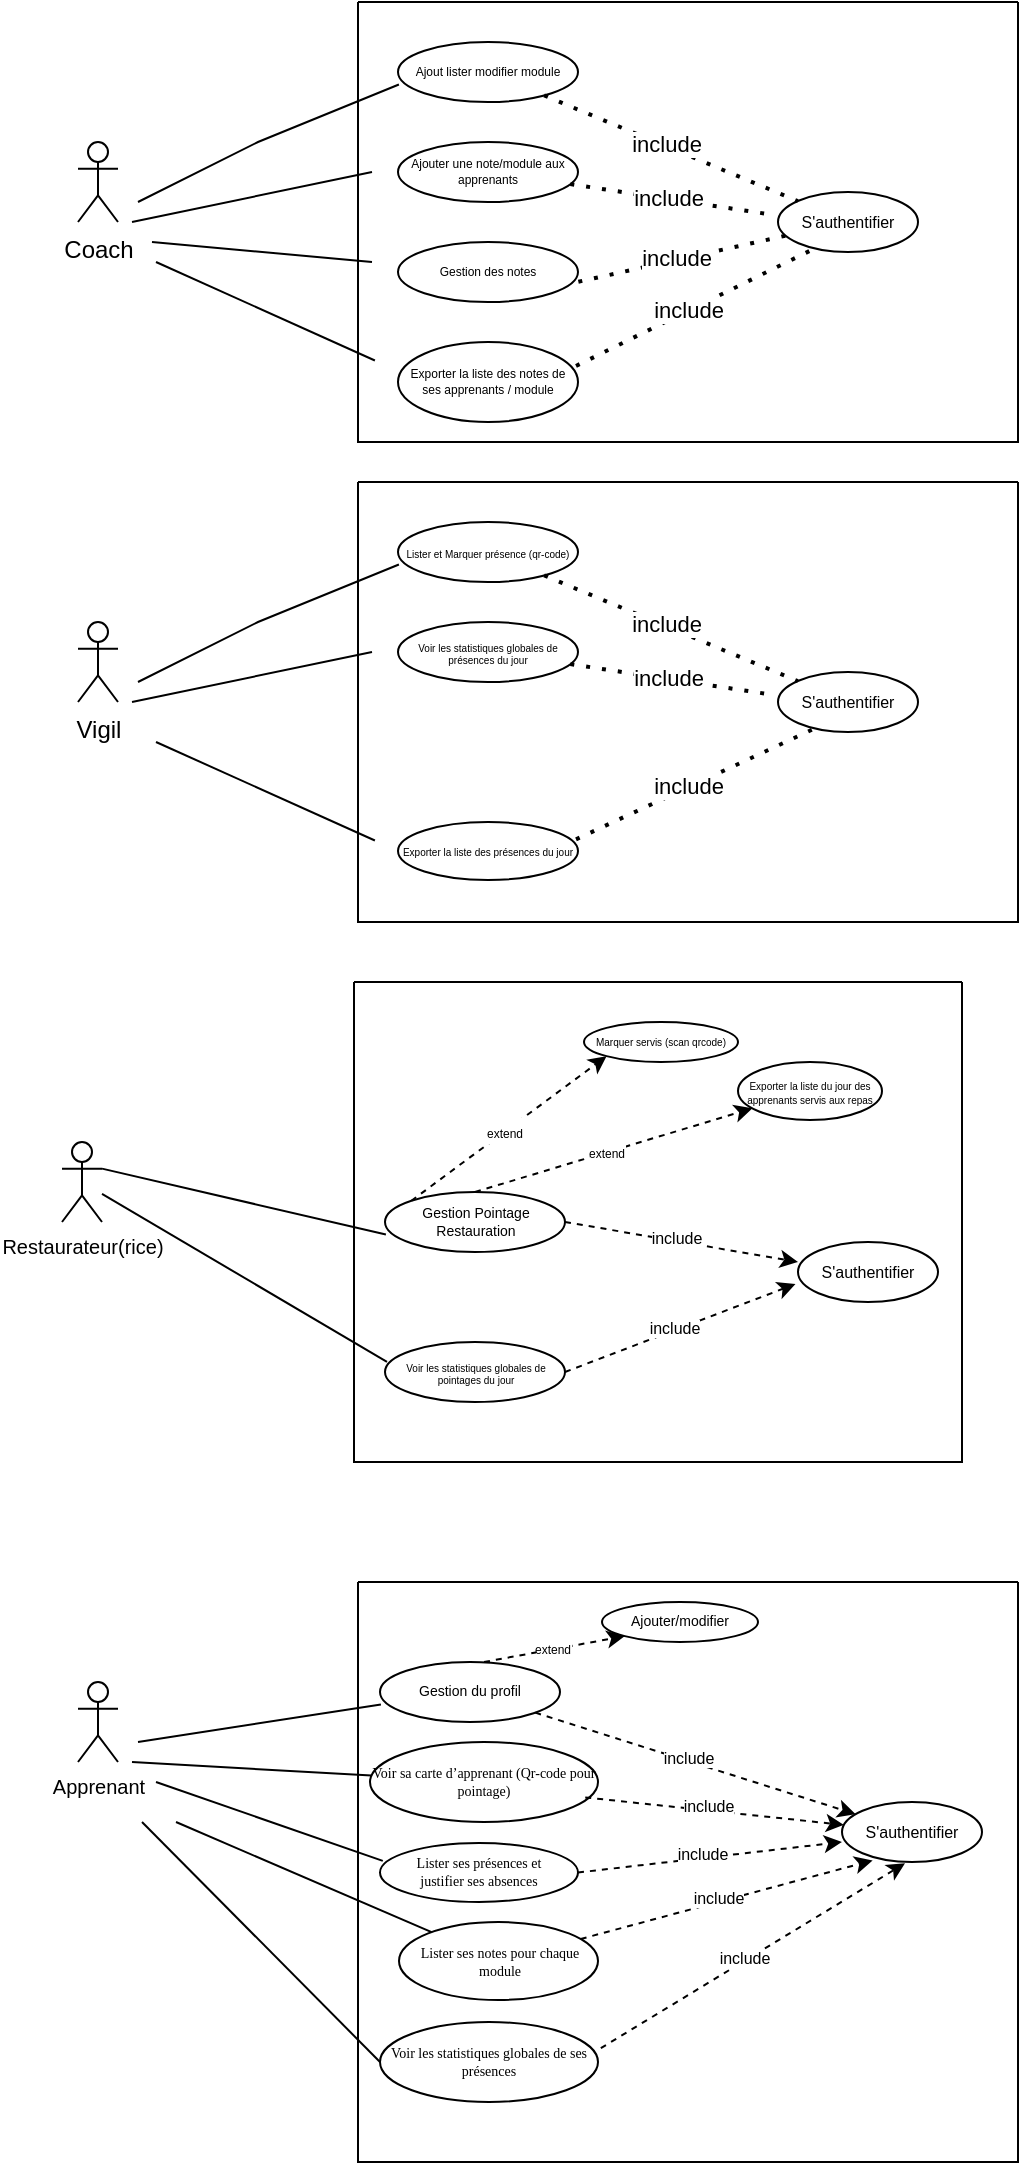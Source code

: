 <mxfile version="26.2.12">
  <diagram name="Page-1" id="cTpus7Wuwab5PH7f_lxD">
    <mxGraphModel dx="960" dy="521" grid="1" gridSize="10" guides="1" tooltips="1" connect="1" arrows="1" fold="1" page="1" pageScale="1" pageWidth="827" pageHeight="1169" math="0" shadow="0">
      <root>
        <mxCell id="0" />
        <mxCell id="1" parent="0" />
        <mxCell id="2DP7c2VmXSA7MMOB2HrA-1" value="Coach" style="shape=umlActor;verticalLabelPosition=bottom;verticalAlign=top;html=1;outlineConnect=0;" vertex="1" parent="1">
          <mxGeometry x="178" y="90" width="20" height="40" as="geometry" />
        </mxCell>
        <mxCell id="2DP7c2VmXSA7MMOB2HrA-4" value="" style="swimlane;startSize=0;" vertex="1" parent="1">
          <mxGeometry x="318" y="20" width="330" height="220" as="geometry" />
        </mxCell>
        <mxCell id="2DP7c2VmXSA7MMOB2HrA-5" value="Ajout lister modifier module" style="ellipse;whiteSpace=wrap;html=1;fontSize=6;" vertex="1" parent="2DP7c2VmXSA7MMOB2HrA-4">
          <mxGeometry x="20" y="20" width="90" height="30" as="geometry" />
        </mxCell>
        <mxCell id="2DP7c2VmXSA7MMOB2HrA-6" value="Ajouter une note/module aux apprenants" style="ellipse;whiteSpace=wrap;html=1;fontSize=6;" vertex="1" parent="2DP7c2VmXSA7MMOB2HrA-4">
          <mxGeometry x="20" y="70" width="90" height="30" as="geometry" />
        </mxCell>
        <mxCell id="2DP7c2VmXSA7MMOB2HrA-7" value="Gestion des notes" style="ellipse;whiteSpace=wrap;html=1;fontSize=6;" vertex="1" parent="2DP7c2VmXSA7MMOB2HrA-4">
          <mxGeometry x="20" y="120" width="90" height="30" as="geometry" />
        </mxCell>
        <mxCell id="2DP7c2VmXSA7MMOB2HrA-8" value="&lt;span style=&quot;line-height: 115%;&quot;&gt;Exporter la liste des notes de ses apprenants / module&lt;/span&gt;" style="ellipse;whiteSpace=wrap;html=1;fontSize=6;" vertex="1" parent="2DP7c2VmXSA7MMOB2HrA-4">
          <mxGeometry x="20" y="170" width="90" height="40" as="geometry" />
        </mxCell>
        <mxCell id="2DP7c2VmXSA7MMOB2HrA-13" value="S&#39;authentifier" style="ellipse;whiteSpace=wrap;html=1;fontSize=8;" vertex="1" parent="2DP7c2VmXSA7MMOB2HrA-4">
          <mxGeometry x="210" y="95" width="70" height="30" as="geometry" />
        </mxCell>
        <mxCell id="2DP7c2VmXSA7MMOB2HrA-14" value="" style="endArrow=none;dashed=1;html=1;dashPattern=1 3;strokeWidth=2;rounded=0;fontSize=6;" edge="1" parent="2DP7c2VmXSA7MMOB2HrA-4" source="2DP7c2VmXSA7MMOB2HrA-5" target="2DP7c2VmXSA7MMOB2HrA-13">
          <mxGeometry width="50" height="50" relative="1" as="geometry">
            <mxPoint x="130" y="150" as="sourcePoint" />
            <mxPoint x="180" y="100" as="targetPoint" />
          </mxGeometry>
        </mxCell>
        <mxCell id="2DP7c2VmXSA7MMOB2HrA-17" value="include" style="edgeLabel;html=1;align=center;verticalAlign=middle;resizable=0;points=[];" vertex="1" connectable="0" parent="2DP7c2VmXSA7MMOB2HrA-14">
          <mxGeometry x="-0.056" y="1" relative="1" as="geometry">
            <mxPoint as="offset" />
          </mxGeometry>
        </mxCell>
        <mxCell id="2DP7c2VmXSA7MMOB2HrA-18" value="" style="endArrow=none;dashed=1;html=1;dashPattern=1 3;strokeWidth=2;rounded=0;entryX=-0.029;entryY=0.383;entryDx=0;entryDy=0;entryPerimeter=0;fontSize=6;" edge="1" parent="2DP7c2VmXSA7MMOB2HrA-4" source="2DP7c2VmXSA7MMOB2HrA-6" target="2DP7c2VmXSA7MMOB2HrA-13">
          <mxGeometry width="50" height="50" relative="1" as="geometry">
            <mxPoint x="98" y="58" as="sourcePoint" />
            <mxPoint x="190" y="110" as="targetPoint" />
          </mxGeometry>
        </mxCell>
        <mxCell id="2DP7c2VmXSA7MMOB2HrA-19" value="include" style="edgeLabel;html=1;align=center;verticalAlign=middle;resizable=0;points=[];" vertex="1" connectable="0" parent="2DP7c2VmXSA7MMOB2HrA-18">
          <mxGeometry x="-0.056" y="1" relative="1" as="geometry">
            <mxPoint as="offset" />
          </mxGeometry>
        </mxCell>
        <mxCell id="2DP7c2VmXSA7MMOB2HrA-20" value="" style="endArrow=none;dashed=1;html=1;dashPattern=1 3;strokeWidth=2;rounded=0;exitX=1.002;exitY=0.663;exitDx=0;exitDy=0;exitPerimeter=0;fontSize=6;" edge="1" parent="2DP7c2VmXSA7MMOB2HrA-4" source="2DP7c2VmXSA7MMOB2HrA-7" target="2DP7c2VmXSA7MMOB2HrA-13">
          <mxGeometry width="50" height="50" relative="1" as="geometry">
            <mxPoint x="114" y="103" as="sourcePoint" />
            <mxPoint x="200" y="120" as="targetPoint" />
          </mxGeometry>
        </mxCell>
        <mxCell id="2DP7c2VmXSA7MMOB2HrA-21" value="include" style="edgeLabel;html=1;align=center;verticalAlign=middle;resizable=0;points=[];" vertex="1" connectable="0" parent="2DP7c2VmXSA7MMOB2HrA-20">
          <mxGeometry x="-0.056" y="1" relative="1" as="geometry">
            <mxPoint as="offset" />
          </mxGeometry>
        </mxCell>
        <mxCell id="2DP7c2VmXSA7MMOB2HrA-22" value="" style="endArrow=none;dashed=1;html=1;dashPattern=1 3;strokeWidth=2;rounded=0;exitX=0.989;exitY=0.299;exitDx=0;exitDy=0;exitPerimeter=0;entryX=0.253;entryY=0.951;entryDx=0;entryDy=0;entryPerimeter=0;fontSize=6;" edge="1" parent="2DP7c2VmXSA7MMOB2HrA-4" source="2DP7c2VmXSA7MMOB2HrA-8" target="2DP7c2VmXSA7MMOB2HrA-13">
          <mxGeometry width="50" height="50" relative="1" as="geometry">
            <mxPoint x="110" y="140" as="sourcePoint" />
            <mxPoint x="210" y="130" as="targetPoint" />
          </mxGeometry>
        </mxCell>
        <mxCell id="2DP7c2VmXSA7MMOB2HrA-23" value="include" style="edgeLabel;html=1;align=center;verticalAlign=middle;resizable=0;points=[];" vertex="1" connectable="0" parent="2DP7c2VmXSA7MMOB2HrA-22">
          <mxGeometry x="-0.056" y="1" relative="1" as="geometry">
            <mxPoint as="offset" />
          </mxGeometry>
        </mxCell>
        <mxCell id="2DP7c2VmXSA7MMOB2HrA-9" value="" style="endArrow=none;html=1;rounded=0;entryX=0.005;entryY=0.709;entryDx=0;entryDy=0;entryPerimeter=0;" edge="1" parent="1" target="2DP7c2VmXSA7MMOB2HrA-5">
          <mxGeometry width="50" height="50" relative="1" as="geometry">
            <mxPoint x="208" y="120" as="sourcePoint" />
            <mxPoint x="298" y="150" as="targetPoint" />
            <Array as="points">
              <mxPoint x="268" y="90" />
            </Array>
          </mxGeometry>
        </mxCell>
        <mxCell id="2DP7c2VmXSA7MMOB2HrA-10" value="" style="endArrow=none;html=1;rounded=0;entryX=0;entryY=0.5;entryDx=0;entryDy=0;" edge="1" parent="1">
          <mxGeometry width="50" height="50" relative="1" as="geometry">
            <mxPoint x="205" y="130" as="sourcePoint" />
            <mxPoint x="325" y="105" as="targetPoint" />
            <Array as="points" />
          </mxGeometry>
        </mxCell>
        <mxCell id="2DP7c2VmXSA7MMOB2HrA-11" value="" style="endArrow=none;html=1;rounded=0;entryX=0;entryY=0.333;entryDx=0;entryDy=0;entryPerimeter=0;" edge="1" parent="1">
          <mxGeometry width="50" height="50" relative="1" as="geometry">
            <mxPoint x="215" y="140" as="sourcePoint" />
            <mxPoint x="325" y="149.99" as="targetPoint" />
            <Array as="points" />
          </mxGeometry>
        </mxCell>
        <mxCell id="2DP7c2VmXSA7MMOB2HrA-12" value="" style="endArrow=none;html=1;rounded=0;entryX=0.105;entryY=0.231;entryDx=0;entryDy=0;entryPerimeter=0;" edge="1" parent="1">
          <mxGeometry width="50" height="50" relative="1" as="geometry">
            <mxPoint x="217" y="150" as="sourcePoint" />
            <mxPoint x="326.45" y="199.24" as="targetPoint" />
            <Array as="points" />
          </mxGeometry>
        </mxCell>
        <mxCell id="2DP7c2VmXSA7MMOB2HrA-45" value="Vigil" style="shape=umlActor;verticalLabelPosition=bottom;verticalAlign=top;html=1;outlineConnect=0;" vertex="1" parent="1">
          <mxGeometry x="178" y="330" width="20" height="40" as="geometry" />
        </mxCell>
        <mxCell id="2DP7c2VmXSA7MMOB2HrA-46" value="" style="swimlane;startSize=0;" vertex="1" parent="1">
          <mxGeometry x="318" y="260" width="330" height="220" as="geometry" />
        </mxCell>
        <mxCell id="2DP7c2VmXSA7MMOB2HrA-47" value="Lister et Marquer présence (qr-code)" style="ellipse;whiteSpace=wrap;html=1;fontSize=5;" vertex="1" parent="2DP7c2VmXSA7MMOB2HrA-46">
          <mxGeometry x="20" y="20" width="90" height="30" as="geometry" />
        </mxCell>
        <mxCell id="2DP7c2VmXSA7MMOB2HrA-48" value="Voir les statistiques globales de présences du jour" style="ellipse;whiteSpace=wrap;html=1;fontSize=5;" vertex="1" parent="2DP7c2VmXSA7MMOB2HrA-46">
          <mxGeometry x="20" y="70" width="90" height="30" as="geometry" />
        </mxCell>
        <mxCell id="2DP7c2VmXSA7MMOB2HrA-50" value="&lt;span style=&quot;line-height: 115%;&quot;&gt;Exporter la liste des présences du jour&lt;/span&gt;" style="ellipse;whiteSpace=wrap;html=1;fontSize=5;" vertex="1" parent="2DP7c2VmXSA7MMOB2HrA-46">
          <mxGeometry x="20" y="170" width="90" height="29" as="geometry" />
        </mxCell>
        <mxCell id="2DP7c2VmXSA7MMOB2HrA-51" value="S&#39;authentifier" style="ellipse;whiteSpace=wrap;html=1;fontSize=8;" vertex="1" parent="2DP7c2VmXSA7MMOB2HrA-46">
          <mxGeometry x="210" y="95" width="70" height="30" as="geometry" />
        </mxCell>
        <mxCell id="2DP7c2VmXSA7MMOB2HrA-52" value="" style="endArrow=none;dashed=1;html=1;dashPattern=1 3;strokeWidth=2;rounded=0;fontSize=6;" edge="1" parent="2DP7c2VmXSA7MMOB2HrA-46" source="2DP7c2VmXSA7MMOB2HrA-47" target="2DP7c2VmXSA7MMOB2HrA-51">
          <mxGeometry width="50" height="50" relative="1" as="geometry">
            <mxPoint x="130" y="150" as="sourcePoint" />
            <mxPoint x="180" y="100" as="targetPoint" />
          </mxGeometry>
        </mxCell>
        <mxCell id="2DP7c2VmXSA7MMOB2HrA-53" value="include" style="edgeLabel;html=1;align=center;verticalAlign=middle;resizable=0;points=[];" vertex="1" connectable="0" parent="2DP7c2VmXSA7MMOB2HrA-52">
          <mxGeometry x="-0.056" y="1" relative="1" as="geometry">
            <mxPoint as="offset" />
          </mxGeometry>
        </mxCell>
        <mxCell id="2DP7c2VmXSA7MMOB2HrA-54" value="" style="endArrow=none;dashed=1;html=1;dashPattern=1 3;strokeWidth=2;rounded=0;entryX=-0.029;entryY=0.383;entryDx=0;entryDy=0;entryPerimeter=0;fontSize=6;" edge="1" parent="2DP7c2VmXSA7MMOB2HrA-46" source="2DP7c2VmXSA7MMOB2HrA-48" target="2DP7c2VmXSA7MMOB2HrA-51">
          <mxGeometry width="50" height="50" relative="1" as="geometry">
            <mxPoint x="98" y="58" as="sourcePoint" />
            <mxPoint x="190" y="110" as="targetPoint" />
          </mxGeometry>
        </mxCell>
        <mxCell id="2DP7c2VmXSA7MMOB2HrA-55" value="include" style="edgeLabel;html=1;align=center;verticalAlign=middle;resizable=0;points=[];" vertex="1" connectable="0" parent="2DP7c2VmXSA7MMOB2HrA-54">
          <mxGeometry x="-0.056" y="1" relative="1" as="geometry">
            <mxPoint as="offset" />
          </mxGeometry>
        </mxCell>
        <mxCell id="2DP7c2VmXSA7MMOB2HrA-58" value="" style="endArrow=none;dashed=1;html=1;dashPattern=1 3;strokeWidth=2;rounded=0;exitX=0.989;exitY=0.299;exitDx=0;exitDy=0;exitPerimeter=0;entryX=0.253;entryY=0.951;entryDx=0;entryDy=0;entryPerimeter=0;fontSize=6;" edge="1" parent="2DP7c2VmXSA7MMOB2HrA-46" source="2DP7c2VmXSA7MMOB2HrA-50" target="2DP7c2VmXSA7MMOB2HrA-51">
          <mxGeometry width="50" height="50" relative="1" as="geometry">
            <mxPoint x="110" y="140" as="sourcePoint" />
            <mxPoint x="210" y="130" as="targetPoint" />
          </mxGeometry>
        </mxCell>
        <mxCell id="2DP7c2VmXSA7MMOB2HrA-59" value="include" style="edgeLabel;html=1;align=center;verticalAlign=middle;resizable=0;points=[];" vertex="1" connectable="0" parent="2DP7c2VmXSA7MMOB2HrA-58">
          <mxGeometry x="-0.056" y="1" relative="1" as="geometry">
            <mxPoint as="offset" />
          </mxGeometry>
        </mxCell>
        <mxCell id="2DP7c2VmXSA7MMOB2HrA-60" value="" style="endArrow=none;html=1;rounded=0;entryX=0.005;entryY=0.709;entryDx=0;entryDy=0;entryPerimeter=0;" edge="1" target="2DP7c2VmXSA7MMOB2HrA-47" parent="1">
          <mxGeometry width="50" height="50" relative="1" as="geometry">
            <mxPoint x="208" y="360" as="sourcePoint" />
            <mxPoint x="298" y="390" as="targetPoint" />
            <Array as="points">
              <mxPoint x="268" y="330" />
            </Array>
          </mxGeometry>
        </mxCell>
        <mxCell id="2DP7c2VmXSA7MMOB2HrA-61" value="" style="endArrow=none;html=1;rounded=0;entryX=0;entryY=0.5;entryDx=0;entryDy=0;" edge="1" parent="1">
          <mxGeometry width="50" height="50" relative="1" as="geometry">
            <mxPoint x="205" y="370" as="sourcePoint" />
            <mxPoint x="325" y="345" as="targetPoint" />
            <Array as="points" />
          </mxGeometry>
        </mxCell>
        <mxCell id="2DP7c2VmXSA7MMOB2HrA-63" value="" style="endArrow=none;html=1;rounded=0;entryX=0.105;entryY=0.231;entryDx=0;entryDy=0;entryPerimeter=0;" edge="1" parent="1">
          <mxGeometry width="50" height="50" relative="1" as="geometry">
            <mxPoint x="217" y="390" as="sourcePoint" />
            <mxPoint x="326.45" y="439.24" as="targetPoint" />
            <Array as="points" />
          </mxGeometry>
        </mxCell>
        <mxCell id="2DP7c2VmXSA7MMOB2HrA-64" value="Restaurateur(rice)" style="shape=umlActor;verticalLabelPosition=bottom;verticalAlign=top;html=1;outlineConnect=0;fontSize=10;" vertex="1" parent="1">
          <mxGeometry x="170" y="590" width="20" height="40" as="geometry" />
        </mxCell>
        <mxCell id="2DP7c2VmXSA7MMOB2HrA-65" value="" style="swimlane;startSize=0;" vertex="1" parent="1">
          <mxGeometry x="316" y="510" width="304" height="240" as="geometry" />
        </mxCell>
        <mxCell id="2DP7c2VmXSA7MMOB2HrA-66" value="Gestion Pointage Restauration" style="ellipse;whiteSpace=wrap;html=1;fontSize=7;" vertex="1" parent="2DP7c2VmXSA7MMOB2HrA-65">
          <mxGeometry x="15.5" y="105" width="90" height="30" as="geometry" />
        </mxCell>
        <mxCell id="2DP7c2VmXSA7MMOB2HrA-67" value="Voir les statistiques globales de pointages du jour" style="ellipse;whiteSpace=wrap;html=1;fontSize=5;" vertex="1" parent="2DP7c2VmXSA7MMOB2HrA-65">
          <mxGeometry x="15.5" y="180" width="90" height="30" as="geometry" />
        </mxCell>
        <mxCell id="2DP7c2VmXSA7MMOB2HrA-68" value="&lt;span style=&quot;line-height: 115%;&quot;&gt;Exporter la liste du jour des apprenants servis aux repas&lt;/span&gt;" style="ellipse;whiteSpace=wrap;html=1;fontSize=5;" vertex="1" parent="2DP7c2VmXSA7MMOB2HrA-65">
          <mxGeometry x="192" y="40" width="72" height="29" as="geometry" />
        </mxCell>
        <mxCell id="2DP7c2VmXSA7MMOB2HrA-69" value="S&#39;authentifier" style="ellipse;whiteSpace=wrap;html=1;fontSize=8;" vertex="1" parent="2DP7c2VmXSA7MMOB2HrA-65">
          <mxGeometry x="222" y="130" width="70" height="30" as="geometry" />
        </mxCell>
        <mxCell id="2DP7c2VmXSA7MMOB2HrA-114" value="&lt;span style=&quot;line-height: 115%;&quot;&gt;Marquer servis (scan qrcode)&lt;/span&gt;" style="ellipse;whiteSpace=wrap;html=1;fontSize=5;" vertex="1" parent="2DP7c2VmXSA7MMOB2HrA-65">
          <mxGeometry x="115" y="20" width="77" height="20" as="geometry" />
        </mxCell>
        <mxCell id="2DP7c2VmXSA7MMOB2HrA-115" value="" style="endArrow=classic;dashed=1;html=1;strokeWidth=1;rounded=0;fontSize=3;endFill=1;exitX=0;exitY=0;exitDx=0;exitDy=0;entryX=0;entryY=1;entryDx=0;entryDy=0;" edge="1" parent="2DP7c2VmXSA7MMOB2HrA-65" target="2DP7c2VmXSA7MMOB2HrA-114" source="2DP7c2VmXSA7MMOB2HrA-66">
          <mxGeometry width="50" height="50" relative="1" as="geometry">
            <mxPoint x="96" y="40" as="sourcePoint" />
            <mxPoint x="289" y="128" as="targetPoint" />
          </mxGeometry>
        </mxCell>
        <mxCell id="2DP7c2VmXSA7MMOB2HrA-116" value="&lt;font style=&quot;font-size: 6px;&quot;&gt;extend&lt;/font&gt;" style="edgeLabel;html=1;align=center;verticalAlign=middle;resizable=0;points=[];" vertex="1" connectable="0" parent="2DP7c2VmXSA7MMOB2HrA-115">
          <mxGeometry x="-0.056" y="1" relative="1" as="geometry">
            <mxPoint y="-1" as="offset" />
          </mxGeometry>
        </mxCell>
        <mxCell id="2DP7c2VmXSA7MMOB2HrA-118" value="" style="endArrow=classic;dashed=1;html=1;strokeWidth=1;rounded=0;fontSize=3;endFill=1;exitX=0.5;exitY=0;exitDx=0;exitDy=0;" edge="1" parent="2DP7c2VmXSA7MMOB2HrA-65" source="2DP7c2VmXSA7MMOB2HrA-66" target="2DP7c2VmXSA7MMOB2HrA-68">
          <mxGeometry width="50" height="50" relative="1" as="geometry">
            <mxPoint x="45" y="99" as="sourcePoint" />
            <mxPoint x="50" y="47" as="targetPoint" />
          </mxGeometry>
        </mxCell>
        <mxCell id="2DP7c2VmXSA7MMOB2HrA-119" value="&lt;font style=&quot;font-size: 6px;&quot;&gt;extend&lt;/font&gt;" style="edgeLabel;html=1;align=center;verticalAlign=middle;resizable=0;points=[];" vertex="1" connectable="0" parent="2DP7c2VmXSA7MMOB2HrA-118">
          <mxGeometry x="-0.056" y="1" relative="1" as="geometry">
            <mxPoint y="-1" as="offset" />
          </mxGeometry>
        </mxCell>
        <mxCell id="2DP7c2VmXSA7MMOB2HrA-120" value="" style="endArrow=classic;dashed=1;html=1;strokeWidth=1;rounded=0;fontSize=6;endFill=1;exitX=1;exitY=0.5;exitDx=0;exitDy=0;entryX=0;entryY=0.333;entryDx=0;entryDy=0;entryPerimeter=0;" edge="1" parent="2DP7c2VmXSA7MMOB2HrA-65" source="2DP7c2VmXSA7MMOB2HrA-66" target="2DP7c2VmXSA7MMOB2HrA-69">
          <mxGeometry width="50" height="50" relative="1" as="geometry">
            <mxPoint x="96" y="189" as="sourcePoint" />
            <mxPoint x="256" y="240" as="targetPoint" />
          </mxGeometry>
        </mxCell>
        <mxCell id="2DP7c2VmXSA7MMOB2HrA-121" value="include" style="edgeLabel;html=1;align=center;verticalAlign=middle;resizable=0;points=[];fontSize=8;" vertex="1" connectable="0" parent="2DP7c2VmXSA7MMOB2HrA-120">
          <mxGeometry x="-0.056" y="1" relative="1" as="geometry">
            <mxPoint y="-1" as="offset" />
          </mxGeometry>
        </mxCell>
        <mxCell id="2DP7c2VmXSA7MMOB2HrA-122" value="" style="endArrow=classic;dashed=1;html=1;strokeWidth=1;rounded=0;fontSize=6;endFill=1;exitX=1;exitY=0.5;exitDx=0;exitDy=0;entryX=-0.018;entryY=0.7;entryDx=0;entryDy=0;entryPerimeter=0;" edge="1" parent="2DP7c2VmXSA7MMOB2HrA-65" source="2DP7c2VmXSA7MMOB2HrA-67" target="2DP7c2VmXSA7MMOB2HrA-69">
          <mxGeometry width="50" height="50" relative="1" as="geometry">
            <mxPoint x="122" y="155" as="sourcePoint" />
            <mxPoint x="232" y="140" as="targetPoint" />
          </mxGeometry>
        </mxCell>
        <mxCell id="2DP7c2VmXSA7MMOB2HrA-123" value="include" style="edgeLabel;html=1;align=center;verticalAlign=middle;resizable=0;points=[];fontSize=8;" vertex="1" connectable="0" parent="2DP7c2VmXSA7MMOB2HrA-122">
          <mxGeometry x="-0.056" y="1" relative="1" as="geometry">
            <mxPoint y="-1" as="offset" />
          </mxGeometry>
        </mxCell>
        <mxCell id="2DP7c2VmXSA7MMOB2HrA-76" value="" style="endArrow=none;html=1;rounded=0;entryX=0.005;entryY=0.709;entryDx=0;entryDy=0;entryPerimeter=0;exitX=1;exitY=0.333;exitDx=0;exitDy=0;exitPerimeter=0;" edge="1" target="2DP7c2VmXSA7MMOB2HrA-66" parent="1" source="2DP7c2VmXSA7MMOB2HrA-64">
          <mxGeometry width="50" height="50" relative="1" as="geometry">
            <mxPoint x="208" y="600" as="sourcePoint" />
            <mxPoint x="298" y="630" as="targetPoint" />
            <Array as="points" />
          </mxGeometry>
        </mxCell>
        <mxCell id="2DP7c2VmXSA7MMOB2HrA-77" value="" style="endArrow=none;html=1;rounded=0;entryX=0.011;entryY=0.333;entryDx=0;entryDy=0;entryPerimeter=0;" edge="1" parent="1" source="2DP7c2VmXSA7MMOB2HrA-64" target="2DP7c2VmXSA7MMOB2HrA-67">
          <mxGeometry width="50" height="50" relative="1" as="geometry">
            <mxPoint x="205" y="610" as="sourcePoint" />
            <mxPoint x="329" y="620" as="targetPoint" />
            <Array as="points" />
          </mxGeometry>
        </mxCell>
        <mxCell id="2DP7c2VmXSA7MMOB2HrA-79" value="Apprenant" style="shape=umlActor;verticalLabelPosition=bottom;verticalAlign=top;html=1;outlineConnect=0;fontSize=10;" vertex="1" parent="1">
          <mxGeometry x="178" y="860" width="20" height="40" as="geometry" />
        </mxCell>
        <mxCell id="2DP7c2VmXSA7MMOB2HrA-80" value="" style="swimlane;startSize=0;fontSize=16;" vertex="1" parent="1">
          <mxGeometry x="318" y="810" width="330" height="290" as="geometry" />
        </mxCell>
        <mxCell id="2DP7c2VmXSA7MMOB2HrA-81" value="&lt;span style=&quot;line-height: 115%;&quot;&gt;Gestion du profil&lt;/span&gt;" style="ellipse;whiteSpace=wrap;html=1;fontSize=7;" vertex="1" parent="2DP7c2VmXSA7MMOB2HrA-80">
          <mxGeometry x="11" y="40" width="90" height="30" as="geometry" />
        </mxCell>
        <mxCell id="2DP7c2VmXSA7MMOB2HrA-82" value="&lt;span style=&quot;font-family: &amp;quot;Times New Roman&amp;quot;, serif;&quot;&gt;Voir&amp;nbsp;&lt;/span&gt;&lt;span style=&quot;font-family: &amp;quot;Times New Roman&amp;quot;, serif;&quot;&gt;sa carte d’apprenant (Qr-code pour pointage)&lt;/span&gt;" style="ellipse;whiteSpace=wrap;html=1;fontSize=7;" vertex="1" parent="2DP7c2VmXSA7MMOB2HrA-80">
          <mxGeometry x="6" y="80" width="114" height="40" as="geometry" />
        </mxCell>
        <mxCell id="2DP7c2VmXSA7MMOB2HrA-83" value="&lt;span style=&quot;font-family: &amp;quot;Times New Roman&amp;quot;, serif; text-align: justify; background-color: transparent; color: light-dark(rgb(0, 0, 0), rgb(255, 255, 255));&quot;&gt;Lister ses présences et&lt;br&gt;     justifier ses absences&lt;/span&gt;" style="ellipse;whiteSpace=wrap;html=1;fontSize=7;" vertex="1" parent="2DP7c2VmXSA7MMOB2HrA-80">
          <mxGeometry x="11" y="130.5" width="99" height="29.5" as="geometry" />
        </mxCell>
        <mxCell id="2DP7c2VmXSA7MMOB2HrA-84" value="S&#39;authentifier" style="ellipse;whiteSpace=wrap;html=1;fontSize=8;" vertex="1" parent="2DP7c2VmXSA7MMOB2HrA-80">
          <mxGeometry x="242" y="110" width="70" height="30" as="geometry" />
        </mxCell>
        <mxCell id="2DP7c2VmXSA7MMOB2HrA-85" value="" style="endArrow=classic;dashed=1;html=1;strokeWidth=1;rounded=0;fontSize=6;endFill=1;" edge="1" parent="2DP7c2VmXSA7MMOB2HrA-80" source="2DP7c2VmXSA7MMOB2HrA-81" target="2DP7c2VmXSA7MMOB2HrA-84">
          <mxGeometry width="50" height="50" relative="1" as="geometry">
            <mxPoint x="130" y="150" as="sourcePoint" />
            <mxPoint x="180" y="100" as="targetPoint" />
          </mxGeometry>
        </mxCell>
        <mxCell id="2DP7c2VmXSA7MMOB2HrA-86" value="include" style="edgeLabel;html=1;align=center;verticalAlign=middle;resizable=0;points=[];fontSize=8;" vertex="1" connectable="0" parent="2DP7c2VmXSA7MMOB2HrA-85">
          <mxGeometry x="-0.056" y="1" relative="1" as="geometry">
            <mxPoint y="-1" as="offset" />
          </mxGeometry>
        </mxCell>
        <mxCell id="2DP7c2VmXSA7MMOB2HrA-95" value="" style="endArrow=classic;dashed=1;html=1;strokeWidth=1;rounded=0;fontSize=6;endFill=1;exitX=0.944;exitY=0.693;exitDx=0;exitDy=0;exitPerimeter=0;" edge="1" parent="2DP7c2VmXSA7MMOB2HrA-80" source="2DP7c2VmXSA7MMOB2HrA-82" target="2DP7c2VmXSA7MMOB2HrA-84">
          <mxGeometry width="50" height="50" relative="1" as="geometry">
            <mxPoint x="112" y="94" as="sourcePoint" />
            <mxPoint x="256" y="128" as="targetPoint" />
          </mxGeometry>
        </mxCell>
        <mxCell id="2DP7c2VmXSA7MMOB2HrA-96" value="include" style="edgeLabel;html=1;align=center;verticalAlign=middle;resizable=0;points=[];fontSize=8;" vertex="1" connectable="0" parent="2DP7c2VmXSA7MMOB2HrA-95">
          <mxGeometry x="-0.056" y="1" relative="1" as="geometry">
            <mxPoint y="-1" as="offset" />
          </mxGeometry>
        </mxCell>
        <mxCell id="2DP7c2VmXSA7MMOB2HrA-97" value="" style="endArrow=classic;dashed=1;html=1;strokeWidth=1;rounded=0;fontSize=6;endFill=1;exitX=1;exitY=0.5;exitDx=0;exitDy=0;entryX=0;entryY=0.667;entryDx=0;entryDy=0;entryPerimeter=0;" edge="1" parent="2DP7c2VmXSA7MMOB2HrA-80" source="2DP7c2VmXSA7MMOB2HrA-83" target="2DP7c2VmXSA7MMOB2HrA-84">
          <mxGeometry width="50" height="50" relative="1" as="geometry">
            <mxPoint x="106" y="156" as="sourcePoint" />
            <mxPoint x="253" y="139" as="targetPoint" />
          </mxGeometry>
        </mxCell>
        <mxCell id="2DP7c2VmXSA7MMOB2HrA-98" value="include" style="edgeLabel;html=1;align=center;verticalAlign=middle;resizable=0;points=[];fontSize=8;" vertex="1" connectable="0" parent="2DP7c2VmXSA7MMOB2HrA-97">
          <mxGeometry x="-0.056" y="1" relative="1" as="geometry">
            <mxPoint y="-1" as="offset" />
          </mxGeometry>
        </mxCell>
        <mxCell id="2DP7c2VmXSA7MMOB2HrA-99" value="&lt;span style=&quot;line-height: 115%;&quot;&gt;Ajouter/modifier&lt;/span&gt;" style="ellipse;whiteSpace=wrap;html=1;fontSize=7;" vertex="1" parent="2DP7c2VmXSA7MMOB2HrA-80">
          <mxGeometry x="122" y="10" width="78" height="20" as="geometry" />
        </mxCell>
        <mxCell id="2DP7c2VmXSA7MMOB2HrA-101" value="" style="endArrow=classic;dashed=1;html=1;strokeWidth=1;rounded=0;fontSize=3;endFill=1;exitX=0.578;exitY=0;exitDx=0;exitDy=0;exitPerimeter=0;entryX=0;entryY=1;entryDx=0;entryDy=0;" edge="1" parent="2DP7c2VmXSA7MMOB2HrA-80" source="2DP7c2VmXSA7MMOB2HrA-81" target="2DP7c2VmXSA7MMOB2HrA-99">
          <mxGeometry width="50" height="50" relative="1" as="geometry">
            <mxPoint x="112" y="94" as="sourcePoint" />
            <mxPoint x="256" y="128" as="targetPoint" />
          </mxGeometry>
        </mxCell>
        <mxCell id="2DP7c2VmXSA7MMOB2HrA-102" value="&lt;font style=&quot;font-size: 6px;&quot;&gt;extend&lt;/font&gt;" style="edgeLabel;html=1;align=center;verticalAlign=middle;resizable=0;points=[];" vertex="1" connectable="0" parent="2DP7c2VmXSA7MMOB2HrA-101">
          <mxGeometry x="-0.056" y="1" relative="1" as="geometry">
            <mxPoint y="-1" as="offset" />
          </mxGeometry>
        </mxCell>
        <mxCell id="2DP7c2VmXSA7MMOB2HrA-106" value="&lt;span style=&quot;font-family: &amp;quot;Times New Roman&amp;quot;, serif; text-align: justify; background-color: transparent; color: light-dark(rgb(0, 0, 0), rgb(255, 255, 255));&quot;&gt;Lister ses notes pour chaque module&lt;/span&gt;" style="ellipse;whiteSpace=wrap;html=1;fontSize=7;" vertex="1" parent="2DP7c2VmXSA7MMOB2HrA-80">
          <mxGeometry x="20.5" y="170" width="99.5" height="39" as="geometry" />
        </mxCell>
        <mxCell id="2DP7c2VmXSA7MMOB2HrA-108" value="" style="endArrow=classic;dashed=1;html=1;strokeWidth=1;rounded=0;fontSize=6;endFill=1;entryX=0.219;entryY=0.973;entryDx=0;entryDy=0;entryPerimeter=0;" edge="1" parent="2DP7c2VmXSA7MMOB2HrA-80" source="2DP7c2VmXSA7MMOB2HrA-106" target="2DP7c2VmXSA7MMOB2HrA-84">
          <mxGeometry width="50" height="50" relative="1" as="geometry">
            <mxPoint x="111" y="215" as="sourcePoint" />
            <mxPoint x="252" y="140" as="targetPoint" />
          </mxGeometry>
        </mxCell>
        <mxCell id="2DP7c2VmXSA7MMOB2HrA-109" value="include" style="edgeLabel;html=1;align=center;verticalAlign=middle;resizable=0;points=[];fontSize=8;" vertex="1" connectable="0" parent="2DP7c2VmXSA7MMOB2HrA-108">
          <mxGeometry x="-0.056" y="1" relative="1" as="geometry">
            <mxPoint y="-1" as="offset" />
          </mxGeometry>
        </mxCell>
        <mxCell id="2DP7c2VmXSA7MMOB2HrA-110" value="&lt;span style=&quot;font-family: &amp;quot;Times New Roman&amp;quot;, serif; text-align: justify; background-color: transparent; color: light-dark(rgb(0, 0, 0), rgb(255, 255, 255));&quot;&gt;Voir les statistiques globales de ses présences&lt;/span&gt;" style="ellipse;whiteSpace=wrap;html=1;fontSize=7;" vertex="1" parent="2DP7c2VmXSA7MMOB2HrA-80">
          <mxGeometry x="11" y="220" width="109" height="40" as="geometry" />
        </mxCell>
        <mxCell id="2DP7c2VmXSA7MMOB2HrA-112" value="" style="endArrow=classic;dashed=1;html=1;strokeWidth=1;rounded=0;fontSize=6;endFill=1;exitX=1.013;exitY=0.327;exitDx=0;exitDy=0;exitPerimeter=0;entryX=0.45;entryY=1.021;entryDx=0;entryDy=0;entryPerimeter=0;" edge="1" parent="2DP7c2VmXSA7MMOB2HrA-80" source="2DP7c2VmXSA7MMOB2HrA-110" target="2DP7c2VmXSA7MMOB2HrA-84">
          <mxGeometry width="50" height="50" relative="1" as="geometry">
            <mxPoint x="106" y="188" as="sourcePoint" />
            <mxPoint x="273" y="159" as="targetPoint" />
          </mxGeometry>
        </mxCell>
        <mxCell id="2DP7c2VmXSA7MMOB2HrA-113" value="include" style="edgeLabel;html=1;align=center;verticalAlign=middle;resizable=0;points=[];fontSize=8;" vertex="1" connectable="0" parent="2DP7c2VmXSA7MMOB2HrA-112">
          <mxGeometry x="-0.056" y="1" relative="1" as="geometry">
            <mxPoint y="-1" as="offset" />
          </mxGeometry>
        </mxCell>
        <mxCell id="2DP7c2VmXSA7MMOB2HrA-91" value="" style="endArrow=none;html=1;rounded=0;entryX=0.005;entryY=0.709;entryDx=0;entryDy=0;entryPerimeter=0;" edge="1" target="2DP7c2VmXSA7MMOB2HrA-81" parent="1">
          <mxGeometry width="50" height="50" relative="1" as="geometry">
            <mxPoint x="208" y="890" as="sourcePoint" />
            <mxPoint x="298" y="920" as="targetPoint" />
            <Array as="points" />
          </mxGeometry>
        </mxCell>
        <mxCell id="2DP7c2VmXSA7MMOB2HrA-92" value="" style="endArrow=none;html=1;rounded=0;" edge="1" parent="1" target="2DP7c2VmXSA7MMOB2HrA-82">
          <mxGeometry width="50" height="50" relative="1" as="geometry">
            <mxPoint x="205" y="900" as="sourcePoint" />
            <mxPoint x="329" y="910" as="targetPoint" />
            <Array as="points" />
          </mxGeometry>
        </mxCell>
        <mxCell id="2DP7c2VmXSA7MMOB2HrA-93" value="" style="endArrow=none;html=1;rounded=0;entryX=0.014;entryY=0.303;entryDx=0;entryDy=0;entryPerimeter=0;" edge="1" parent="1" target="2DP7c2VmXSA7MMOB2HrA-83">
          <mxGeometry width="50" height="50" relative="1" as="geometry">
            <mxPoint x="217" y="910" as="sourcePoint" />
            <mxPoint x="326.45" y="969.24" as="targetPoint" />
            <Array as="points" />
          </mxGeometry>
        </mxCell>
        <mxCell id="2DP7c2VmXSA7MMOB2HrA-107" value="" style="endArrow=none;html=1;rounded=0;" edge="1" parent="1" target="2DP7c2VmXSA7MMOB2HrA-106">
          <mxGeometry width="50" height="50" relative="1" as="geometry">
            <mxPoint x="227" y="930" as="sourcePoint" />
            <mxPoint x="336.45" y="979.24" as="targetPoint" />
            <Array as="points" />
          </mxGeometry>
        </mxCell>
        <mxCell id="2DP7c2VmXSA7MMOB2HrA-111" value="" style="endArrow=none;html=1;rounded=0;entryX=0;entryY=0.5;entryDx=0;entryDy=0;" edge="1" parent="1" target="2DP7c2VmXSA7MMOB2HrA-110">
          <mxGeometry width="50" height="50" relative="1" as="geometry">
            <mxPoint x="210" y="930" as="sourcePoint" />
            <mxPoint x="339" y="943" as="targetPoint" />
            <Array as="points" />
          </mxGeometry>
        </mxCell>
      </root>
    </mxGraphModel>
  </diagram>
</mxfile>
